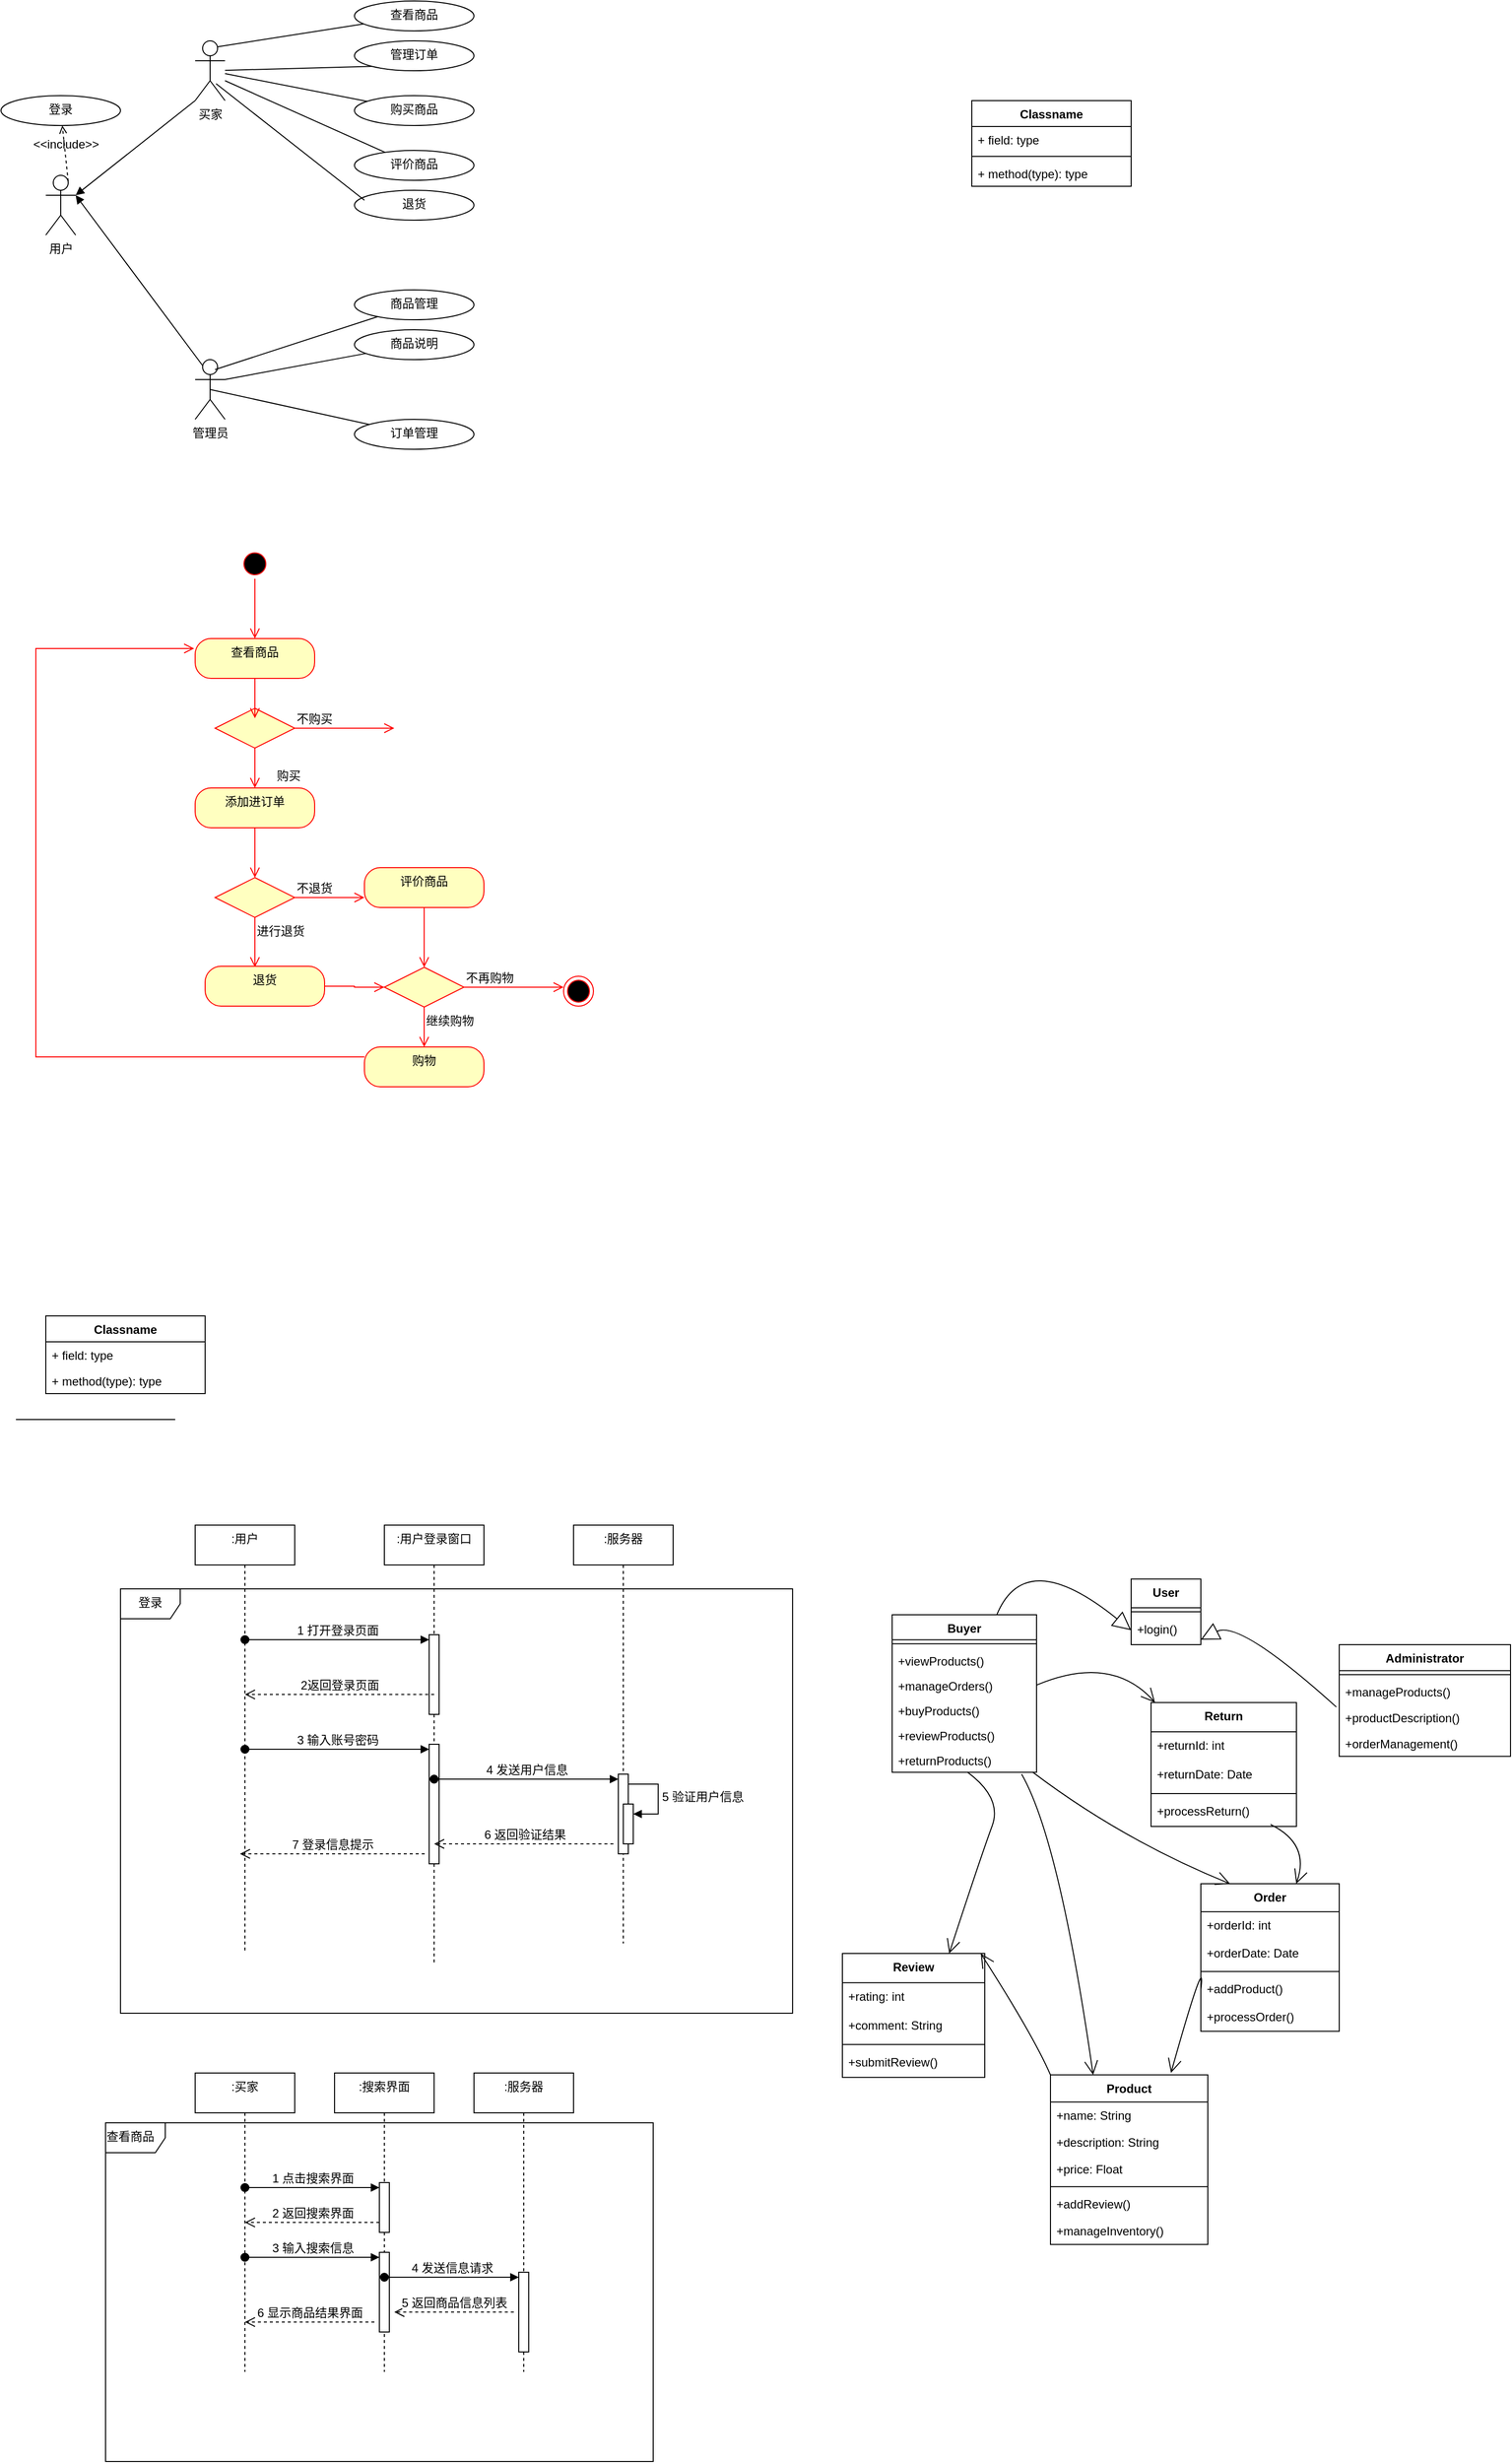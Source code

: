 <mxfile version="24.4.9" type="github">
  <diagram name="第 1 页" id="kKmJuMlr_V5biKtIgKQZ">
    <mxGraphModel dx="1742" dy="767" grid="1" gridSize="10" guides="1" tooltips="1" connect="1" arrows="1" fold="1" page="1" pageScale="1" pageWidth="827" pageHeight="1169" math="0" shadow="0">
      <root>
        <mxCell id="0" />
        <mxCell id="1" parent="0" />
        <mxCell id="mTM0F_0xe7LH2Tl3hvVo-1" value="买家" style="shape=umlActor;verticalLabelPosition=bottom;verticalAlign=top;html=1;outlineConnect=0;" vertex="1" parent="1">
          <mxGeometry x="230" y="200" width="30" height="60" as="geometry" />
        </mxCell>
        <mxCell id="mTM0F_0xe7LH2Tl3hvVo-2" value="管理员" style="shape=umlActor;verticalLabelPosition=bottom;verticalAlign=top;html=1;outlineConnect=0;" vertex="1" parent="1">
          <mxGeometry x="230" y="520" width="30" height="60" as="geometry" />
        </mxCell>
        <mxCell id="mTM0F_0xe7LH2Tl3hvVo-9" value="查看商品" style="ellipse;whiteSpace=wrap;html=1;strokeColor=default;align=center;verticalAlign=top;fontFamily=Helvetica;fontSize=12;fontColor=default;fillColor=default;" vertex="1" parent="1">
          <mxGeometry x="390" y="160" width="120" height="30" as="geometry" />
        </mxCell>
        <mxCell id="mTM0F_0xe7LH2Tl3hvVo-10" style="edgeStyle=orthogonalEdgeStyle;rounded=0;orthogonalLoop=1;jettySize=auto;html=1;exitX=0.5;exitY=1;exitDx=0;exitDy=0;fontFamily=Helvetica;fontSize=12;fontColor=default;" edge="1" parent="1" source="mTM0F_0xe7LH2Tl3hvVo-9" target="mTM0F_0xe7LH2Tl3hvVo-9">
          <mxGeometry relative="1" as="geometry" />
        </mxCell>
        <mxCell id="mTM0F_0xe7LH2Tl3hvVo-11" value="管理订单" style="ellipse;whiteSpace=wrap;html=1;strokeColor=default;align=center;verticalAlign=top;fontFamily=Helvetica;fontSize=12;fontColor=default;fillColor=default;" vertex="1" parent="1">
          <mxGeometry x="390" y="200" width="120" height="30" as="geometry" />
        </mxCell>
        <mxCell id="mTM0F_0xe7LH2Tl3hvVo-12" value="购买商品" style="ellipse;whiteSpace=wrap;html=1;strokeColor=default;align=center;verticalAlign=top;fontFamily=Helvetica;fontSize=12;fontColor=default;fillColor=default;" vertex="1" parent="1">
          <mxGeometry x="390" y="255" width="120" height="30" as="geometry" />
        </mxCell>
        <mxCell id="mTM0F_0xe7LH2Tl3hvVo-13" value="评价商品" style="ellipse;whiteSpace=wrap;html=1;strokeColor=default;align=center;verticalAlign=top;fontFamily=Helvetica;fontSize=12;fontColor=default;fillColor=default;" vertex="1" parent="1">
          <mxGeometry x="390" y="310" width="120" height="30" as="geometry" />
        </mxCell>
        <mxCell id="mTM0F_0xe7LH2Tl3hvVo-14" value="退货" style="ellipse;whiteSpace=wrap;html=1;strokeColor=default;align=center;verticalAlign=top;fontFamily=Helvetica;fontSize=12;fontColor=default;fillColor=default;" vertex="1" parent="1">
          <mxGeometry x="390" y="350" width="120" height="30" as="geometry" />
        </mxCell>
        <mxCell id="mTM0F_0xe7LH2Tl3hvVo-17" value="商品管理" style="ellipse;whiteSpace=wrap;html=1;strokeColor=default;align=center;verticalAlign=top;fontFamily=Helvetica;fontSize=12;fontColor=default;fillColor=default;" vertex="1" parent="1">
          <mxGeometry x="390" y="450" width="120" height="30" as="geometry" />
        </mxCell>
        <mxCell id="mTM0F_0xe7LH2Tl3hvVo-20" value="商品说明" style="ellipse;whiteSpace=wrap;html=1;strokeColor=default;align=center;verticalAlign=top;fontFamily=Helvetica;fontSize=12;fontColor=default;fillColor=default;" vertex="1" parent="1">
          <mxGeometry x="390" y="490" width="120" height="30" as="geometry" />
        </mxCell>
        <mxCell id="mTM0F_0xe7LH2Tl3hvVo-22" value="订单管理" style="ellipse;whiteSpace=wrap;html=1;strokeColor=default;align=center;verticalAlign=top;fontFamily=Helvetica;fontSize=12;fontColor=default;fillColor=default;" vertex="1" parent="1">
          <mxGeometry x="390" y="580" width="120" height="30" as="geometry" />
        </mxCell>
        <mxCell id="mTM0F_0xe7LH2Tl3hvVo-24" value="登录" style="ellipse;whiteSpace=wrap;html=1;strokeColor=default;align=center;verticalAlign=top;fontFamily=Helvetica;fontSize=12;fontColor=default;fillColor=default;" vertex="1" parent="1">
          <mxGeometry x="35" y="255" width="120" height="30" as="geometry" />
        </mxCell>
        <mxCell id="mTM0F_0xe7LH2Tl3hvVo-61" value="Classname" style="swimlane;fontStyle=1;align=center;verticalAlign=top;childLayout=stackLayout;horizontal=1;startSize=26;horizontalStack=0;resizeParent=1;resizeParentMax=0;resizeLast=0;collapsible=1;marginBottom=0;whiteSpace=wrap;html=1;strokeColor=default;fontFamily=Helvetica;fontSize=12;fontColor=default;fillColor=default;" vertex="1" parent="1">
          <mxGeometry x="80" y="1480" width="160" height="78" as="geometry" />
        </mxCell>
        <mxCell id="mTM0F_0xe7LH2Tl3hvVo-62" value="+ field: type" style="text;strokeColor=none;fillColor=none;align=left;verticalAlign=top;spacingLeft=4;spacingRight=4;overflow=hidden;rotatable=0;points=[[0,0.5],[1,0.5]];portConstraint=eastwest;whiteSpace=wrap;html=1;fontFamily=Helvetica;fontSize=12;fontColor=default;" vertex="1" parent="mTM0F_0xe7LH2Tl3hvVo-61">
          <mxGeometry y="26" width="160" height="26" as="geometry" />
        </mxCell>
        <mxCell id="mTM0F_0xe7LH2Tl3hvVo-64" value="+ method(type): type" style="text;strokeColor=none;fillColor=none;align=left;verticalAlign=top;spacingLeft=4;spacingRight=4;overflow=hidden;rotatable=0;points=[[0,0.5],[1,0.5]];portConstraint=eastwest;whiteSpace=wrap;html=1;fontFamily=Helvetica;fontSize=12;fontColor=default;" vertex="1" parent="mTM0F_0xe7LH2Tl3hvVo-61">
          <mxGeometry y="52" width="160" height="26" as="geometry" />
        </mxCell>
        <mxCell id="mTM0F_0xe7LH2Tl3hvVo-65" value="用户" style="shape=umlActor;verticalLabelPosition=bottom;verticalAlign=top;html=1;strokeColor=default;align=center;fontFamily=Helvetica;fontSize=12;fontColor=default;fillColor=default;" vertex="1" parent="1">
          <mxGeometry x="80" y="335" width="30" height="60" as="geometry" />
        </mxCell>
        <mxCell id="mTM0F_0xe7LH2Tl3hvVo-68" value="&amp;lt;&amp;lt;include&amp;gt;&amp;gt;" style="html=1;verticalAlign=bottom;labelBackgroundColor=none;endArrow=open;endFill=0;dashed=1;rounded=0;fontFamily=Helvetica;fontSize=12;fontColor=default;exitX=0.75;exitY=0.1;exitDx=0;exitDy=0;exitPerimeter=0;" edge="1" parent="1" source="mTM0F_0xe7LH2Tl3hvVo-65" target="mTM0F_0xe7LH2Tl3hvVo-24">
          <mxGeometry width="160" relative="1" as="geometry">
            <mxPoint x="160" y="340" as="sourcePoint" />
            <mxPoint x="320" y="340" as="targetPoint" />
          </mxGeometry>
        </mxCell>
        <mxCell id="mTM0F_0xe7LH2Tl3hvVo-69" value="" style="html=1;verticalAlign=bottom;labelBackgroundColor=none;endArrow=block;endFill=1;rounded=0;fontFamily=Helvetica;fontSize=12;fontColor=default;entryX=1;entryY=0.333;entryDx=0;entryDy=0;entryPerimeter=0;exitX=0;exitY=1;exitDx=0;exitDy=0;exitPerimeter=0;" edge="1" parent="1" source="mTM0F_0xe7LH2Tl3hvVo-1" target="mTM0F_0xe7LH2Tl3hvVo-65">
          <mxGeometry width="160" relative="1" as="geometry">
            <mxPoint x="210" y="390" as="sourcePoint" />
            <mxPoint x="370" y="390" as="targetPoint" />
          </mxGeometry>
        </mxCell>
        <mxCell id="mTM0F_0xe7LH2Tl3hvVo-70" value="" style="html=1;verticalAlign=bottom;labelBackgroundColor=none;endArrow=block;endFill=1;rounded=0;fontFamily=Helvetica;fontSize=12;fontColor=default;entryX=1;entryY=0.333;entryDx=0;entryDy=0;entryPerimeter=0;exitX=0.25;exitY=0.1;exitDx=0;exitDy=0;exitPerimeter=0;" edge="1" parent="1" source="mTM0F_0xe7LH2Tl3hvVo-2" target="mTM0F_0xe7LH2Tl3hvVo-65">
          <mxGeometry width="160" relative="1" as="geometry">
            <mxPoint x="230" y="260" as="sourcePoint" />
            <mxPoint x="110" y="355" as="targetPoint" />
            <Array as="points" />
          </mxGeometry>
        </mxCell>
        <mxCell id="mTM0F_0xe7LH2Tl3hvVo-79" value="" style="endArrow=none;html=1;rounded=0;fontFamily=Helvetica;fontSize=12;fontColor=default;exitX=0.75;exitY=0.1;exitDx=0;exitDy=0;exitPerimeter=0;" edge="1" parent="1" source="mTM0F_0xe7LH2Tl3hvVo-1" target="mTM0F_0xe7LH2Tl3hvVo-9">
          <mxGeometry width="50" height="50" relative="1" as="geometry">
            <mxPoint x="270" y="210" as="sourcePoint" />
            <mxPoint x="300" y="190" as="targetPoint" />
          </mxGeometry>
        </mxCell>
        <mxCell id="mTM0F_0xe7LH2Tl3hvVo-80" value="" style="endArrow=none;html=1;rounded=0;fontFamily=Helvetica;fontSize=12;fontColor=default;" edge="1" parent="1" source="mTM0F_0xe7LH2Tl3hvVo-1" target="mTM0F_0xe7LH2Tl3hvVo-12">
          <mxGeometry width="50" height="50" relative="1" as="geometry">
            <mxPoint x="280" y="260" as="sourcePoint" />
            <mxPoint x="410" y="270" as="targetPoint" />
            <Array as="points" />
          </mxGeometry>
        </mxCell>
        <mxCell id="mTM0F_0xe7LH2Tl3hvVo-81" value="" style="endArrow=none;html=1;rounded=0;fontFamily=Helvetica;fontSize=12;fontColor=default;entryX=0;entryY=1;entryDx=0;entryDy=0;" edge="1" parent="1" source="mTM0F_0xe7LH2Tl3hvVo-1" target="mTM0F_0xe7LH2Tl3hvVo-11">
          <mxGeometry width="50" height="50" relative="1" as="geometry">
            <mxPoint x="275" y="230" as="sourcePoint" />
            <mxPoint x="413.477" y="236.304" as="targetPoint" />
            <Array as="points" />
          </mxGeometry>
        </mxCell>
        <mxCell id="mTM0F_0xe7LH2Tl3hvVo-82" value="" style="endArrow=none;html=1;rounded=0;fontFamily=Helvetica;fontSize=12;fontColor=default;" edge="1" parent="1" target="mTM0F_0xe7LH2Tl3hvVo-13">
          <mxGeometry width="50" height="50" relative="1" as="geometry">
            <mxPoint x="260" y="240" as="sourcePoint" />
            <mxPoint x="408.477" y="328.154" as="targetPoint" />
            <Array as="points" />
          </mxGeometry>
        </mxCell>
        <mxCell id="mTM0F_0xe7LH2Tl3hvVo-83" value="" style="endArrow=none;html=1;rounded=0;fontFamily=Helvetica;fontSize=12;fontColor=default;exitX=0.7;exitY=0.717;exitDx=0;exitDy=0;exitPerimeter=0;" edge="1" parent="1" source="mTM0F_0xe7LH2Tl3hvVo-1">
          <mxGeometry width="50" height="50" relative="1" as="geometry">
            <mxPoint x="260" y="240" as="sourcePoint" />
            <mxPoint x="400" y="360" as="targetPoint" />
            <Array as="points" />
          </mxGeometry>
        </mxCell>
        <mxCell id="mTM0F_0xe7LH2Tl3hvVo-87" value="" style="endArrow=none;html=1;rounded=0;fontFamily=Helvetica;fontSize=12;fontColor=default;exitX=0.5;exitY=0.5;exitDx=0;exitDy=0;exitPerimeter=0;" edge="1" parent="1" source="mTM0F_0xe7LH2Tl3hvVo-2" target="mTM0F_0xe7LH2Tl3hvVo-22">
          <mxGeometry width="50" height="50" relative="1" as="geometry">
            <mxPoint x="340" y="640" as="sourcePoint" />
            <mxPoint x="390" y="590" as="targetPoint" />
          </mxGeometry>
        </mxCell>
        <mxCell id="mTM0F_0xe7LH2Tl3hvVo-89" value="" style="endArrow=none;html=1;rounded=0;fontFamily=Helvetica;fontSize=12;fontColor=default;exitX=1;exitY=0.333;exitDx=0;exitDy=0;exitPerimeter=0;" edge="1" parent="1" source="mTM0F_0xe7LH2Tl3hvVo-2" target="mTM0F_0xe7LH2Tl3hvVo-20">
          <mxGeometry width="50" height="50" relative="1" as="geometry">
            <mxPoint x="270" y="575" as="sourcePoint" />
            <mxPoint x="320" y="525" as="targetPoint" />
          </mxGeometry>
        </mxCell>
        <mxCell id="mTM0F_0xe7LH2Tl3hvVo-90" value="" style="endArrow=none;html=1;rounded=0;fontFamily=Helvetica;fontSize=12;fontColor=default;" edge="1" parent="1" target="mTM0F_0xe7LH2Tl3hvVo-17">
          <mxGeometry width="50" height="50" relative="1" as="geometry">
            <mxPoint x="250" y="530" as="sourcePoint" />
            <mxPoint x="300" y="480" as="targetPoint" />
          </mxGeometry>
        </mxCell>
        <mxCell id="mTM0F_0xe7LH2Tl3hvVo-95" value="" style="ellipse;html=1;shape=endState;fillColor=#000000;strokeColor=#ff0000;align=center;verticalAlign=top;fontFamily=Helvetica;fontSize=12;fontColor=default;" vertex="1" parent="1">
          <mxGeometry x="600" y="1139" width="30" height="30" as="geometry" />
        </mxCell>
        <mxCell id="mTM0F_0xe7LH2Tl3hvVo-96" value="" style="ellipse;html=1;shape=startState;fillColor=#000000;strokeColor=#ff0000;align=center;verticalAlign=top;fontFamily=Helvetica;fontSize=12;fontColor=default;" vertex="1" parent="1">
          <mxGeometry x="275" y="710" width="30" height="30" as="geometry" />
        </mxCell>
        <mxCell id="mTM0F_0xe7LH2Tl3hvVo-97" value="" style="edgeStyle=orthogonalEdgeStyle;html=1;verticalAlign=bottom;endArrow=open;endSize=8;strokeColor=#ff0000;rounded=0;fontFamily=Helvetica;fontSize=12;fontColor=default;" edge="1" source="mTM0F_0xe7LH2Tl3hvVo-96" parent="1">
          <mxGeometry relative="1" as="geometry">
            <mxPoint x="290" y="800" as="targetPoint" />
          </mxGeometry>
        </mxCell>
        <mxCell id="mTM0F_0xe7LH2Tl3hvVo-63" value="" style="line;strokeWidth=1;fillColor=none;align=left;verticalAlign=middle;spacingTop=-1;spacingLeft=3;spacingRight=3;rotatable=0;labelPosition=right;points=[];portConstraint=eastwest;strokeColor=inherit;fontFamily=Helvetica;fontSize=12;fontColor=default;" vertex="1" parent="1">
          <mxGeometry x="50" y="1580" width="160" height="8" as="geometry" />
        </mxCell>
        <mxCell id="mTM0F_0xe7LH2Tl3hvVo-98" value="" style="rhombus;whiteSpace=wrap;html=1;fontColor=#000000;fillColor=#ffffc0;strokeColor=#ff0000;align=center;verticalAlign=top;fontFamily=Helvetica;fontSize=12;" vertex="1" parent="1">
          <mxGeometry x="250" y="870" width="80" height="40" as="geometry" />
        </mxCell>
        <mxCell id="mTM0F_0xe7LH2Tl3hvVo-99" value="不购买" style="edgeStyle=orthogonalEdgeStyle;html=1;align=left;verticalAlign=bottom;endArrow=open;endSize=8;strokeColor=#ff0000;rounded=0;fontFamily=Helvetica;fontSize=12;fontColor=default;" edge="1" source="mTM0F_0xe7LH2Tl3hvVo-98" parent="1">
          <mxGeometry x="-1" relative="1" as="geometry">
            <mxPoint x="430" y="890" as="targetPoint" />
          </mxGeometry>
        </mxCell>
        <mxCell id="mTM0F_0xe7LH2Tl3hvVo-100" value="购买" style="edgeStyle=orthogonalEdgeStyle;html=1;align=left;verticalAlign=top;endArrow=open;endSize=8;strokeColor=#ff0000;rounded=0;fontFamily=Helvetica;fontSize=12;fontColor=default;" edge="1" source="mTM0F_0xe7LH2Tl3hvVo-98" parent="1">
          <mxGeometry x="-0.339" y="20" relative="1" as="geometry">
            <mxPoint x="290" y="950" as="targetPoint" />
            <mxPoint as="offset" />
          </mxGeometry>
        </mxCell>
        <mxCell id="mTM0F_0xe7LH2Tl3hvVo-102" value="" style="rhombus;whiteSpace=wrap;html=1;fontColor=#000000;fillColor=#ffffc0;strokeColor=#ff0000;align=center;verticalAlign=top;fontFamily=Helvetica;fontSize=12;" vertex="1" parent="1">
          <mxGeometry x="250" y="1040" width="80" height="40" as="geometry" />
        </mxCell>
        <mxCell id="mTM0F_0xe7LH2Tl3hvVo-103" value="不退货" style="edgeStyle=orthogonalEdgeStyle;html=1;align=left;verticalAlign=bottom;endArrow=open;endSize=8;strokeColor=#ff0000;rounded=0;fontFamily=Helvetica;fontSize=12;fontColor=default;entryX=0;entryY=0.75;entryDx=0;entryDy=0;" edge="1" source="mTM0F_0xe7LH2Tl3hvVo-102" parent="1" target="mTM0F_0xe7LH2Tl3hvVo-118">
          <mxGeometry x="-1" relative="1" as="geometry">
            <mxPoint x="390" y="1060" as="targetPoint" />
          </mxGeometry>
        </mxCell>
        <mxCell id="mTM0F_0xe7LH2Tl3hvVo-104" value="进行退货" style="edgeStyle=orthogonalEdgeStyle;html=1;align=left;verticalAlign=top;endArrow=open;endSize=8;strokeColor=#ff0000;rounded=0;fontFamily=Helvetica;fontSize=12;fontColor=default;" edge="1" source="mTM0F_0xe7LH2Tl3hvVo-102" parent="1">
          <mxGeometry x="-1" relative="1" as="geometry">
            <mxPoint x="290" y="1130" as="targetPoint" />
          </mxGeometry>
        </mxCell>
        <mxCell id="mTM0F_0xe7LH2Tl3hvVo-107" value="" style="rhombus;whiteSpace=wrap;html=1;fontColor=#000000;fillColor=#ffffc0;strokeColor=#ff0000;align=center;verticalAlign=top;fontFamily=Helvetica;fontSize=12;" vertex="1" parent="1">
          <mxGeometry x="420" y="1130" width="80" height="40" as="geometry" />
        </mxCell>
        <mxCell id="mTM0F_0xe7LH2Tl3hvVo-108" value="不再购物" style="edgeStyle=orthogonalEdgeStyle;html=1;align=left;verticalAlign=bottom;endArrow=open;endSize=8;strokeColor=#ff0000;rounded=0;fontFamily=Helvetica;fontSize=12;fontColor=default;" edge="1" source="mTM0F_0xe7LH2Tl3hvVo-107" parent="1">
          <mxGeometry x="-1" relative="1" as="geometry">
            <mxPoint x="600" y="1150" as="targetPoint" />
          </mxGeometry>
        </mxCell>
        <mxCell id="mTM0F_0xe7LH2Tl3hvVo-109" value="继续购物" style="edgeStyle=orthogonalEdgeStyle;html=1;align=left;verticalAlign=top;endArrow=open;endSize=8;strokeColor=#ff0000;rounded=0;fontFamily=Helvetica;fontSize=12;fontColor=default;" edge="1" source="mTM0F_0xe7LH2Tl3hvVo-107" parent="1">
          <mxGeometry x="-1" relative="1" as="geometry">
            <mxPoint x="460" y="1210" as="targetPoint" />
          </mxGeometry>
        </mxCell>
        <mxCell id="mTM0F_0xe7LH2Tl3hvVo-110" value="购物" style="rounded=1;whiteSpace=wrap;html=1;arcSize=40;fontColor=#000000;fillColor=#ffffc0;strokeColor=#ff0000;align=center;verticalAlign=top;fontFamily=Helvetica;fontSize=12;" vertex="1" parent="1">
          <mxGeometry x="400" y="1210" width="120" height="40" as="geometry" />
        </mxCell>
        <mxCell id="mTM0F_0xe7LH2Tl3hvVo-111" value="" style="edgeStyle=orthogonalEdgeStyle;html=1;verticalAlign=bottom;endArrow=open;endSize=8;strokeColor=#ff0000;rounded=0;fontFamily=Helvetica;fontSize=12;fontColor=default;" edge="1" source="mTM0F_0xe7LH2Tl3hvVo-110" parent="1">
          <mxGeometry relative="1" as="geometry">
            <mxPoint x="229" y="810" as="targetPoint" />
            <mxPoint x="319" y="1070" as="sourcePoint" />
            <Array as="points">
              <mxPoint x="70" y="1220" />
              <mxPoint x="70" y="810" />
            </Array>
          </mxGeometry>
        </mxCell>
        <mxCell id="mTM0F_0xe7LH2Tl3hvVo-112" value="查看商品" style="rounded=1;whiteSpace=wrap;html=1;arcSize=40;fontColor=#000000;fillColor=#ffffc0;strokeColor=#ff0000;align=center;verticalAlign=top;fontFamily=Helvetica;fontSize=12;" vertex="1" parent="1">
          <mxGeometry x="230" y="800" width="120" height="40" as="geometry" />
        </mxCell>
        <mxCell id="mTM0F_0xe7LH2Tl3hvVo-113" value="" style="edgeStyle=orthogonalEdgeStyle;html=1;verticalAlign=bottom;endArrow=open;endSize=8;strokeColor=#ff0000;rounded=0;fontFamily=Helvetica;fontSize=12;fontColor=default;" edge="1" source="mTM0F_0xe7LH2Tl3hvVo-112" parent="1">
          <mxGeometry relative="1" as="geometry">
            <mxPoint x="290" y="880" as="targetPoint" />
          </mxGeometry>
        </mxCell>
        <mxCell id="mTM0F_0xe7LH2Tl3hvVo-114" value="添加进订单" style="rounded=1;whiteSpace=wrap;html=1;arcSize=40;fontColor=#000000;fillColor=#ffffc0;strokeColor=#ff0000;align=center;verticalAlign=top;fontFamily=Helvetica;fontSize=12;" vertex="1" parent="1">
          <mxGeometry x="230" y="950" width="120" height="40" as="geometry" />
        </mxCell>
        <mxCell id="mTM0F_0xe7LH2Tl3hvVo-115" value="" style="edgeStyle=orthogonalEdgeStyle;html=1;verticalAlign=bottom;endArrow=open;endSize=8;strokeColor=#ff0000;rounded=0;fontFamily=Helvetica;fontSize=12;fontColor=default;" edge="1" source="mTM0F_0xe7LH2Tl3hvVo-114" parent="1">
          <mxGeometry relative="1" as="geometry">
            <mxPoint x="290" y="1040" as="targetPoint" />
          </mxGeometry>
        </mxCell>
        <mxCell id="mTM0F_0xe7LH2Tl3hvVo-116" value="退货" style="rounded=1;whiteSpace=wrap;html=1;arcSize=40;fontColor=#000000;fillColor=#ffffc0;strokeColor=#ff0000;align=center;verticalAlign=top;fontFamily=Helvetica;fontSize=12;" vertex="1" parent="1">
          <mxGeometry x="240" y="1129" width="120" height="40" as="geometry" />
        </mxCell>
        <mxCell id="mTM0F_0xe7LH2Tl3hvVo-117" value="" style="edgeStyle=orthogonalEdgeStyle;html=1;verticalAlign=bottom;endArrow=open;endSize=8;strokeColor=#ff0000;rounded=0;fontFamily=Helvetica;fontSize=12;fontColor=default;entryX=0;entryY=0.5;entryDx=0;entryDy=0;" edge="1" source="mTM0F_0xe7LH2Tl3hvVo-116" parent="1" target="mTM0F_0xe7LH2Tl3hvVo-107">
          <mxGeometry relative="1" as="geometry">
            <mxPoint x="410" y="1149" as="targetPoint" />
          </mxGeometry>
        </mxCell>
        <mxCell id="mTM0F_0xe7LH2Tl3hvVo-118" value="评价商品" style="rounded=1;whiteSpace=wrap;html=1;arcSize=40;fontColor=#000000;fillColor=#ffffc0;strokeColor=#ff0000;align=center;verticalAlign=top;fontFamily=Helvetica;fontSize=12;" vertex="1" parent="1">
          <mxGeometry x="400" y="1030" width="120" height="40" as="geometry" />
        </mxCell>
        <mxCell id="mTM0F_0xe7LH2Tl3hvVo-119" value="" style="edgeStyle=orthogonalEdgeStyle;html=1;verticalAlign=bottom;endArrow=open;endSize=8;strokeColor=#ff0000;rounded=0;fontFamily=Helvetica;fontSize=12;fontColor=default;" edge="1" source="mTM0F_0xe7LH2Tl3hvVo-118" parent="1">
          <mxGeometry relative="1" as="geometry">
            <mxPoint x="460" y="1130" as="targetPoint" />
          </mxGeometry>
        </mxCell>
        <mxCell id="mTM0F_0xe7LH2Tl3hvVo-120" value="登录" style="shape=umlFrame;whiteSpace=wrap;html=1;pointerEvents=0;strokeColor=default;align=center;verticalAlign=top;fontFamily=Helvetica;fontSize=12;fontColor=default;fillColor=default;" vertex="1" parent="1">
          <mxGeometry x="155" y="1754" width="675" height="426" as="geometry" />
        </mxCell>
        <mxCell id="mTM0F_0xe7LH2Tl3hvVo-121" value=":用户" style="shape=umlLifeline;perimeter=lifelinePerimeter;whiteSpace=wrap;html=1;container=1;dropTarget=0;collapsible=0;recursiveResize=0;outlineConnect=0;portConstraint=eastwest;newEdgeStyle={&quot;curved&quot;:0,&quot;rounded&quot;:0};strokeColor=default;align=center;verticalAlign=top;fontFamily=Helvetica;fontSize=12;fontColor=default;fillColor=default;" vertex="1" parent="1">
          <mxGeometry x="230" y="1690" width="100" height="430" as="geometry" />
        </mxCell>
        <mxCell id="mTM0F_0xe7LH2Tl3hvVo-122" value=":用户登录窗口" style="shape=umlLifeline;perimeter=lifelinePerimeter;whiteSpace=wrap;html=1;container=1;dropTarget=0;collapsible=0;recursiveResize=0;outlineConnect=0;portConstraint=eastwest;newEdgeStyle={&quot;curved&quot;:0,&quot;rounded&quot;:0};strokeColor=default;align=center;verticalAlign=top;fontFamily=Helvetica;fontSize=12;fontColor=default;fillColor=default;" vertex="1" parent="1">
          <mxGeometry x="420" y="1690" width="100" height="440" as="geometry" />
        </mxCell>
        <mxCell id="mTM0F_0xe7LH2Tl3hvVo-124" value="" style="html=1;points=[[0,0,0,0,5],[0,1,0,0,-5],[1,0,0,0,5],[1,1,0,0,-5]];perimeter=orthogonalPerimeter;outlineConnect=0;targetShapes=umlLifeline;portConstraint=eastwest;newEdgeStyle={&quot;curved&quot;:0,&quot;rounded&quot;:0};strokeColor=default;align=center;verticalAlign=top;fontFamily=Helvetica;fontSize=12;fontColor=default;fillColor=default;" vertex="1" parent="mTM0F_0xe7LH2Tl3hvVo-122">
          <mxGeometry x="45" y="110" width="10" height="80" as="geometry" />
        </mxCell>
        <mxCell id="mTM0F_0xe7LH2Tl3hvVo-128" value="" style="html=1;points=[[0,0,0,0,5],[0,1,0,0,-5],[1,0,0,0,5],[1,1,0,0,-5]];perimeter=orthogonalPerimeter;outlineConnect=0;targetShapes=umlLifeline;portConstraint=eastwest;newEdgeStyle={&quot;curved&quot;:0,&quot;rounded&quot;:0};strokeColor=default;align=center;verticalAlign=top;fontFamily=Helvetica;fontSize=12;fontColor=default;fillColor=default;" vertex="1" parent="mTM0F_0xe7LH2Tl3hvVo-122">
          <mxGeometry x="45" y="220" width="10" height="120" as="geometry" />
        </mxCell>
        <mxCell id="mTM0F_0xe7LH2Tl3hvVo-123" value=":服务器" style="shape=umlLifeline;perimeter=lifelinePerimeter;whiteSpace=wrap;html=1;container=1;dropTarget=0;collapsible=0;recursiveResize=0;outlineConnect=0;portConstraint=eastwest;newEdgeStyle={&quot;curved&quot;:0,&quot;rounded&quot;:0};strokeColor=default;align=center;verticalAlign=top;fontFamily=Helvetica;fontSize=12;fontColor=default;fillColor=default;" vertex="1" parent="1">
          <mxGeometry x="610" y="1690" width="100" height="420" as="geometry" />
        </mxCell>
        <mxCell id="mTM0F_0xe7LH2Tl3hvVo-130" value="" style="html=1;points=[[0,0,0,0,5],[0,1,0,0,-5],[1,0,0,0,5],[1,1,0,0,-5]];perimeter=orthogonalPerimeter;outlineConnect=0;targetShapes=umlLifeline;portConstraint=eastwest;newEdgeStyle={&quot;curved&quot;:0,&quot;rounded&quot;:0};strokeColor=default;align=center;verticalAlign=top;fontFamily=Helvetica;fontSize=12;fontColor=default;fillColor=default;" vertex="1" parent="mTM0F_0xe7LH2Tl3hvVo-123">
          <mxGeometry x="45" y="250" width="10" height="80" as="geometry" />
        </mxCell>
        <mxCell id="mTM0F_0xe7LH2Tl3hvVo-132" value="" style="html=1;points=[[0,0,0,0,5],[0,1,0,0,-5],[1,0,0,0,5],[1,1,0,0,-5]];perimeter=orthogonalPerimeter;outlineConnect=0;targetShapes=umlLifeline;portConstraint=eastwest;newEdgeStyle={&quot;curved&quot;:0,&quot;rounded&quot;:0};strokeColor=default;align=center;verticalAlign=top;fontFamily=Helvetica;fontSize=12;fontColor=default;fillColor=default;" vertex="1" parent="mTM0F_0xe7LH2Tl3hvVo-123">
          <mxGeometry x="50" y="280" width="10" height="40" as="geometry" />
        </mxCell>
        <mxCell id="mTM0F_0xe7LH2Tl3hvVo-133" value="5 验证用户信息" style="html=1;align=left;spacingLeft=2;endArrow=block;rounded=0;edgeStyle=orthogonalEdgeStyle;curved=0;rounded=0;fontFamily=Helvetica;fontSize=12;fontColor=default;" edge="1" target="mTM0F_0xe7LH2Tl3hvVo-132" parent="mTM0F_0xe7LH2Tl3hvVo-123">
          <mxGeometry relative="1" as="geometry">
            <mxPoint x="55" y="260" as="sourcePoint" />
            <Array as="points">
              <mxPoint x="85" y="290" />
            </Array>
          </mxGeometry>
        </mxCell>
        <mxCell id="mTM0F_0xe7LH2Tl3hvVo-125" value="1 打开登录页面" style="html=1;verticalAlign=bottom;startArrow=oval;endArrow=block;startSize=8;curved=0;rounded=0;entryX=0;entryY=0;entryDx=0;entryDy=5;fontFamily=Helvetica;fontSize=12;fontColor=default;" edge="1" target="mTM0F_0xe7LH2Tl3hvVo-124" parent="1" source="mTM0F_0xe7LH2Tl3hvVo-121">
          <mxGeometry relative="1" as="geometry">
            <mxPoint x="400" y="1805" as="sourcePoint" />
          </mxGeometry>
        </mxCell>
        <mxCell id="mTM0F_0xe7LH2Tl3hvVo-127" value="2返回登录页面" style="html=1;verticalAlign=bottom;endArrow=open;dashed=1;endSize=8;curved=0;rounded=0;fontFamily=Helvetica;fontSize=12;fontColor=default;" edge="1" parent="1" target="mTM0F_0xe7LH2Tl3hvVo-121">
          <mxGeometry relative="1" as="geometry">
            <mxPoint x="470" y="1860" as="sourcePoint" />
            <mxPoint x="390" y="1860" as="targetPoint" />
          </mxGeometry>
        </mxCell>
        <mxCell id="mTM0F_0xe7LH2Tl3hvVo-129" value="3 输入账号密码" style="html=1;verticalAlign=bottom;startArrow=oval;endArrow=block;startSize=8;curved=0;rounded=0;entryX=0;entryY=0;entryDx=0;entryDy=5;fontFamily=Helvetica;fontSize=12;fontColor=default;" edge="1" target="mTM0F_0xe7LH2Tl3hvVo-128" parent="1" source="mTM0F_0xe7LH2Tl3hvVo-121">
          <mxGeometry relative="1" as="geometry">
            <mxPoint x="400" y="1915" as="sourcePoint" />
          </mxGeometry>
        </mxCell>
        <mxCell id="mTM0F_0xe7LH2Tl3hvVo-131" value="4 发送用户信息" style="html=1;verticalAlign=bottom;startArrow=oval;endArrow=block;startSize=8;curved=0;rounded=0;entryX=0;entryY=0;entryDx=0;entryDy=5;fontFamily=Helvetica;fontSize=12;fontColor=default;" edge="1" target="mTM0F_0xe7LH2Tl3hvVo-130" parent="1" source="mTM0F_0xe7LH2Tl3hvVo-122">
          <mxGeometry x="0.003" relative="1" as="geometry">
            <mxPoint x="585" y="1945" as="sourcePoint" />
            <mxPoint as="offset" />
          </mxGeometry>
        </mxCell>
        <mxCell id="mTM0F_0xe7LH2Tl3hvVo-134" value="6 返回验证结果" style="html=1;verticalAlign=bottom;endArrow=open;dashed=1;endSize=8;curved=0;rounded=0;fontFamily=Helvetica;fontSize=12;fontColor=default;" edge="1" parent="1" target="mTM0F_0xe7LH2Tl3hvVo-122">
          <mxGeometry x="-0.003" relative="1" as="geometry">
            <mxPoint x="650" y="2010" as="sourcePoint" />
            <mxPoint x="570" y="2010" as="targetPoint" />
            <mxPoint as="offset" />
          </mxGeometry>
        </mxCell>
        <mxCell id="mTM0F_0xe7LH2Tl3hvVo-136" value="7 登录信息提示" style="html=1;verticalAlign=bottom;endArrow=open;dashed=1;endSize=8;curved=0;rounded=0;fontFamily=Helvetica;fontSize=12;fontColor=default;" edge="1" parent="1">
          <mxGeometry relative="1" as="geometry">
            <mxPoint x="460.5" y="2020" as="sourcePoint" />
            <mxPoint x="275" y="2020" as="targetPoint" />
          </mxGeometry>
        </mxCell>
        <mxCell id="mTM0F_0xe7LH2Tl3hvVo-137" value="查看商品&amp;nbsp; &amp;nbsp; &amp;nbsp; &amp;nbsp; &amp;nbsp;" style="shape=umlFrame;whiteSpace=wrap;html=1;pointerEvents=0;strokeColor=default;align=center;verticalAlign=top;fontFamily=Helvetica;fontSize=12;fontColor=default;fillColor=default;" vertex="1" parent="1">
          <mxGeometry x="140" y="2290" width="550" height="340" as="geometry" />
        </mxCell>
        <mxCell id="mTM0F_0xe7LH2Tl3hvVo-138" value=":买家" style="shape=umlLifeline;perimeter=lifelinePerimeter;whiteSpace=wrap;html=1;container=1;dropTarget=0;collapsible=0;recursiveResize=0;outlineConnect=0;portConstraint=eastwest;newEdgeStyle={&quot;curved&quot;:0,&quot;rounded&quot;:0};strokeColor=default;align=center;verticalAlign=top;fontFamily=Helvetica;fontSize=12;fontColor=default;fillColor=default;" vertex="1" parent="1">
          <mxGeometry x="230" y="2240" width="100" height="300" as="geometry" />
        </mxCell>
        <mxCell id="mTM0F_0xe7LH2Tl3hvVo-139" value=":搜索界面" style="shape=umlLifeline;perimeter=lifelinePerimeter;whiteSpace=wrap;html=1;container=1;dropTarget=0;collapsible=0;recursiveResize=0;outlineConnect=0;portConstraint=eastwest;newEdgeStyle={&quot;curved&quot;:0,&quot;rounded&quot;:0};strokeColor=default;align=center;verticalAlign=top;fontFamily=Helvetica;fontSize=12;fontColor=default;fillColor=default;" vertex="1" parent="1">
          <mxGeometry x="370" y="2240" width="100" height="300" as="geometry" />
        </mxCell>
        <mxCell id="mTM0F_0xe7LH2Tl3hvVo-142" value="" style="html=1;points=[[0,0,0,0,5],[0,1,0,0,-5],[1,0,0,0,5],[1,1,0,0,-5]];perimeter=orthogonalPerimeter;outlineConnect=0;targetShapes=umlLifeline;portConstraint=eastwest;newEdgeStyle={&quot;curved&quot;:0,&quot;rounded&quot;:0};strokeColor=default;align=center;verticalAlign=top;fontFamily=Helvetica;fontSize=12;fontColor=default;fillColor=default;" vertex="1" parent="mTM0F_0xe7LH2Tl3hvVo-139">
          <mxGeometry x="45" y="110" width="10" height="50" as="geometry" />
        </mxCell>
        <mxCell id="mTM0F_0xe7LH2Tl3hvVo-145" value="" style="html=1;points=[[0,0,0,0,5],[0,1,0,0,-5],[1,0,0,0,5],[1,1,0,0,-5]];perimeter=orthogonalPerimeter;outlineConnect=0;targetShapes=umlLifeline;portConstraint=eastwest;newEdgeStyle={&quot;curved&quot;:0,&quot;rounded&quot;:0};strokeColor=default;align=center;verticalAlign=top;fontFamily=Helvetica;fontSize=12;fontColor=default;fillColor=default;" vertex="1" parent="mTM0F_0xe7LH2Tl3hvVo-139">
          <mxGeometry x="45" y="180" width="10" height="80" as="geometry" />
        </mxCell>
        <mxCell id="mTM0F_0xe7LH2Tl3hvVo-140" value=":服务器" style="shape=umlLifeline;perimeter=lifelinePerimeter;whiteSpace=wrap;html=1;container=1;dropTarget=0;collapsible=0;recursiveResize=0;outlineConnect=0;portConstraint=eastwest;newEdgeStyle={&quot;curved&quot;:0,&quot;rounded&quot;:0};strokeColor=default;align=center;verticalAlign=top;fontFamily=Helvetica;fontSize=12;fontColor=default;fillColor=default;" vertex="1" parent="1">
          <mxGeometry x="510" y="2240" width="100" height="300" as="geometry" />
        </mxCell>
        <mxCell id="mTM0F_0xe7LH2Tl3hvVo-147" value="" style="html=1;points=[[0,0,0,0,5],[0,1,0,0,-5],[1,0,0,0,5],[1,1,0,0,-5]];perimeter=orthogonalPerimeter;outlineConnect=0;targetShapes=umlLifeline;portConstraint=eastwest;newEdgeStyle={&quot;curved&quot;:0,&quot;rounded&quot;:0};strokeColor=default;align=center;verticalAlign=top;fontFamily=Helvetica;fontSize=12;fontColor=default;fillColor=default;" vertex="1" parent="mTM0F_0xe7LH2Tl3hvVo-140">
          <mxGeometry x="45" y="200" width="10" height="80" as="geometry" />
        </mxCell>
        <mxCell id="mTM0F_0xe7LH2Tl3hvVo-143" value="1 点击搜索界面" style="html=1;verticalAlign=bottom;startArrow=oval;endArrow=block;startSize=8;curved=0;rounded=0;entryX=0;entryY=0;entryDx=0;entryDy=5;fontFamily=Helvetica;fontSize=12;fontColor=default;" edge="1" target="mTM0F_0xe7LH2Tl3hvVo-142" parent="1" source="mTM0F_0xe7LH2Tl3hvVo-138">
          <mxGeometry relative="1" as="geometry">
            <mxPoint x="345" y="2355" as="sourcePoint" />
          </mxGeometry>
        </mxCell>
        <mxCell id="mTM0F_0xe7LH2Tl3hvVo-144" value="2 返回搜索界面" style="html=1;verticalAlign=bottom;endArrow=open;dashed=1;endSize=8;curved=0;rounded=0;fontFamily=Helvetica;fontSize=12;fontColor=default;" edge="1" parent="1" source="mTM0F_0xe7LH2Tl3hvVo-142" target="mTM0F_0xe7LH2Tl3hvVo-138">
          <mxGeometry relative="1" as="geometry">
            <mxPoint x="360" y="2400" as="sourcePoint" />
            <mxPoint x="280" y="2400" as="targetPoint" />
            <Array as="points">
              <mxPoint x="350" y="2390" />
            </Array>
          </mxGeometry>
        </mxCell>
        <mxCell id="mTM0F_0xe7LH2Tl3hvVo-146" value="3 输入搜索信息" style="html=1;verticalAlign=bottom;startArrow=oval;endArrow=block;startSize=8;curved=0;rounded=0;entryX=0;entryY=0;entryDx=0;entryDy=5;fontFamily=Helvetica;fontSize=12;fontColor=default;" edge="1" target="mTM0F_0xe7LH2Tl3hvVo-145" parent="1" source="mTM0F_0xe7LH2Tl3hvVo-138">
          <mxGeometry relative="1" as="geometry">
            <mxPoint x="345" y="2425" as="sourcePoint" />
          </mxGeometry>
        </mxCell>
        <mxCell id="mTM0F_0xe7LH2Tl3hvVo-148" value="4 发送信息请求" style="html=1;verticalAlign=bottom;startArrow=oval;endArrow=block;startSize=8;curved=0;rounded=0;entryX=0;entryY=0;entryDx=0;entryDy=5;fontFamily=Helvetica;fontSize=12;fontColor=default;" edge="1" target="mTM0F_0xe7LH2Tl3hvVo-147" parent="1" source="mTM0F_0xe7LH2Tl3hvVo-139">
          <mxGeometry relative="1" as="geometry">
            <mxPoint x="485" y="2445" as="sourcePoint" />
          </mxGeometry>
        </mxCell>
        <mxCell id="mTM0F_0xe7LH2Tl3hvVo-149" value="5 返回商品信息列表" style="html=1;verticalAlign=bottom;endArrow=open;dashed=1;endSize=8;curved=0;rounded=0;fontFamily=Helvetica;fontSize=12;fontColor=default;" edge="1" parent="1">
          <mxGeometry x="-0.004" relative="1" as="geometry">
            <mxPoint x="550" y="2480" as="sourcePoint" />
            <mxPoint x="430" y="2480" as="targetPoint" />
            <mxPoint as="offset" />
          </mxGeometry>
        </mxCell>
        <mxCell id="mTM0F_0xe7LH2Tl3hvVo-150" value="6 显示商品结果界面" style="html=1;verticalAlign=bottom;endArrow=open;dashed=1;endSize=8;curved=0;rounded=0;fontFamily=Helvetica;fontSize=12;fontColor=default;" edge="1" parent="1" target="mTM0F_0xe7LH2Tl3hvVo-138">
          <mxGeometry relative="1" as="geometry">
            <mxPoint x="410" y="2490" as="sourcePoint" />
            <mxPoint x="330" y="2490" as="targetPoint" />
          </mxGeometry>
        </mxCell>
        <mxCell id="mTM0F_0xe7LH2Tl3hvVo-151" value="Classname" style="swimlane;fontStyle=1;align=center;verticalAlign=top;childLayout=stackLayout;horizontal=1;startSize=26;horizontalStack=0;resizeParent=1;resizeParentMax=0;resizeLast=0;collapsible=1;marginBottom=0;whiteSpace=wrap;html=1;strokeColor=default;fontFamily=Helvetica;fontSize=12;fontColor=default;fillColor=default;" vertex="1" parent="1">
          <mxGeometry x="1010" y="260" width="160" height="86" as="geometry" />
        </mxCell>
        <mxCell id="mTM0F_0xe7LH2Tl3hvVo-152" value="+ field: type" style="text;strokeColor=none;fillColor=none;align=left;verticalAlign=top;spacingLeft=4;spacingRight=4;overflow=hidden;rotatable=0;points=[[0,0.5],[1,0.5]];portConstraint=eastwest;whiteSpace=wrap;html=1;fontFamily=Helvetica;fontSize=12;fontColor=default;" vertex="1" parent="mTM0F_0xe7LH2Tl3hvVo-151">
          <mxGeometry y="26" width="160" height="26" as="geometry" />
        </mxCell>
        <mxCell id="mTM0F_0xe7LH2Tl3hvVo-153" value="" style="line;strokeWidth=1;fillColor=none;align=left;verticalAlign=middle;spacingTop=-1;spacingLeft=3;spacingRight=3;rotatable=0;labelPosition=right;points=[];portConstraint=eastwest;strokeColor=inherit;fontFamily=Helvetica;fontSize=12;fontColor=default;" vertex="1" parent="mTM0F_0xe7LH2Tl3hvVo-151">
          <mxGeometry y="52" width="160" height="8" as="geometry" />
        </mxCell>
        <mxCell id="mTM0F_0xe7LH2Tl3hvVo-154" value="+ method(type): type" style="text;strokeColor=none;fillColor=none;align=left;verticalAlign=top;spacingLeft=4;spacingRight=4;overflow=hidden;rotatable=0;points=[[0,0.5],[1,0.5]];portConstraint=eastwest;whiteSpace=wrap;html=1;fontFamily=Helvetica;fontSize=12;fontColor=default;" vertex="1" parent="mTM0F_0xe7LH2Tl3hvVo-151">
          <mxGeometry y="60" width="160" height="26" as="geometry" />
        </mxCell>
        <mxCell id="mTM0F_0xe7LH2Tl3hvVo-155" value="User" style="swimlane;fontStyle=1;align=center;verticalAlign=top;childLayout=stackLayout;horizontal=1;startSize=28.933;horizontalStack=0;resizeParent=1;resizeParentMax=0;resizeLast=0;collapsible=0;marginBottom=0;" vertex="1" parent="1">
          <mxGeometry x="1170" y="1744.07" width="70" height="65.933" as="geometry" />
        </mxCell>
        <mxCell id="mTM0F_0xe7LH2Tl3hvVo-156" style="line;strokeWidth=1;fillColor=none;align=left;verticalAlign=middle;spacingTop=-1;spacingLeft=3;spacingRight=3;rotatable=0;labelPosition=right;points=[];portConstraint=eastwest;strokeColor=inherit;" vertex="1" parent="mTM0F_0xe7LH2Tl3hvVo-155">
          <mxGeometry y="28.933" width="70" height="8" as="geometry" />
        </mxCell>
        <mxCell id="mTM0F_0xe7LH2Tl3hvVo-157" value="+login()" style="text;strokeColor=none;fillColor=none;align=left;verticalAlign=top;spacingLeft=4;spacingRight=4;overflow=hidden;rotatable=0;points=[[0,0.5],[1,0.5]];portConstraint=eastwest;" vertex="1" parent="mTM0F_0xe7LH2Tl3hvVo-155">
          <mxGeometry y="36.933" width="70" height="29" as="geometry" />
        </mxCell>
        <mxCell id="mTM0F_0xe7LH2Tl3hvVo-158" value="Buyer" style="swimlane;fontStyle=1;align=center;verticalAlign=top;childLayout=stackLayout;horizontal=1;startSize=25.077;horizontalStack=0;resizeParent=1;resizeParentMax=0;resizeLast=0;collapsible=0;marginBottom=0;" vertex="1" parent="1">
          <mxGeometry x="930" y="1780" width="145" height="158.077" as="geometry" />
        </mxCell>
        <mxCell id="mTM0F_0xe7LH2Tl3hvVo-159" style="line;strokeWidth=1;fillColor=none;align=left;verticalAlign=middle;spacingTop=-1;spacingLeft=3;spacingRight=3;rotatable=0;labelPosition=right;points=[];portConstraint=eastwest;strokeColor=inherit;" vertex="1" parent="mTM0F_0xe7LH2Tl3hvVo-158">
          <mxGeometry y="25.077" width="145" height="8" as="geometry" />
        </mxCell>
        <mxCell id="mTM0F_0xe7LH2Tl3hvVo-160" value="+viewProducts()" style="text;strokeColor=none;fillColor=none;align=left;verticalAlign=top;spacingLeft=4;spacingRight=4;overflow=hidden;rotatable=0;points=[[0,0.5],[1,0.5]];portConstraint=eastwest;" vertex="1" parent="mTM0F_0xe7LH2Tl3hvVo-158">
          <mxGeometry y="33.077" width="145" height="25" as="geometry" />
        </mxCell>
        <mxCell id="mTM0F_0xe7LH2Tl3hvVo-161" value="+manageOrders()" style="text;strokeColor=none;fillColor=none;align=left;verticalAlign=top;spacingLeft=4;spacingRight=4;overflow=hidden;rotatable=0;points=[[0,0.5],[1,0.5]];portConstraint=eastwest;" vertex="1" parent="mTM0F_0xe7LH2Tl3hvVo-158">
          <mxGeometry y="58.077" width="145" height="25" as="geometry" />
        </mxCell>
        <mxCell id="mTM0F_0xe7LH2Tl3hvVo-162" value="+buyProducts()" style="text;strokeColor=none;fillColor=none;align=left;verticalAlign=top;spacingLeft=4;spacingRight=4;overflow=hidden;rotatable=0;points=[[0,0.5],[1,0.5]];portConstraint=eastwest;" vertex="1" parent="mTM0F_0xe7LH2Tl3hvVo-158">
          <mxGeometry y="83.077" width="145" height="25" as="geometry" />
        </mxCell>
        <mxCell id="mTM0F_0xe7LH2Tl3hvVo-163" value="+reviewProducts()" style="text;strokeColor=none;fillColor=none;align=left;verticalAlign=top;spacingLeft=4;spacingRight=4;overflow=hidden;rotatable=0;points=[[0,0.5],[1,0.5]];portConstraint=eastwest;" vertex="1" parent="mTM0F_0xe7LH2Tl3hvVo-158">
          <mxGeometry y="108.077" width="145" height="25" as="geometry" />
        </mxCell>
        <mxCell id="mTM0F_0xe7LH2Tl3hvVo-164" value="+returnProducts()" style="text;strokeColor=none;fillColor=none;align=left;verticalAlign=top;spacingLeft=4;spacingRight=4;overflow=hidden;rotatable=0;points=[[0,0.5],[1,0.5]];portConstraint=eastwest;" vertex="1" parent="mTM0F_0xe7LH2Tl3hvVo-158">
          <mxGeometry y="133.077" width="145" height="25" as="geometry" />
        </mxCell>
        <mxCell id="mTM0F_0xe7LH2Tl3hvVo-165" value="Administrator" style="swimlane;fontStyle=1;align=center;verticalAlign=top;childLayout=stackLayout;horizontal=1;startSize=26.148;horizontalStack=0;resizeParent=1;resizeParentMax=0;resizeLast=0;collapsible=0;marginBottom=0;" vertex="1" parent="1">
          <mxGeometry x="1379" y="1810" width="172" height="112.148" as="geometry" />
        </mxCell>
        <mxCell id="mTM0F_0xe7LH2Tl3hvVo-166" style="line;strokeWidth=1;fillColor=none;align=left;verticalAlign=middle;spacingTop=-1;spacingLeft=3;spacingRight=3;rotatable=0;labelPosition=right;points=[];portConstraint=eastwest;strokeColor=inherit;" vertex="1" parent="mTM0F_0xe7LH2Tl3hvVo-165">
          <mxGeometry y="26.148" width="172" height="8" as="geometry" />
        </mxCell>
        <mxCell id="mTM0F_0xe7LH2Tl3hvVo-167" value="+manageProducts()" style="text;strokeColor=none;fillColor=none;align=left;verticalAlign=top;spacingLeft=4;spacingRight=4;overflow=hidden;rotatable=0;points=[[0,0.5],[1,0.5]];portConstraint=eastwest;" vertex="1" parent="mTM0F_0xe7LH2Tl3hvVo-165">
          <mxGeometry y="34.148" width="172" height="26" as="geometry" />
        </mxCell>
        <mxCell id="mTM0F_0xe7LH2Tl3hvVo-168" value="+productDescription()" style="text;strokeColor=none;fillColor=none;align=left;verticalAlign=top;spacingLeft=4;spacingRight=4;overflow=hidden;rotatable=0;points=[[0,0.5],[1,0.5]];portConstraint=eastwest;" vertex="1" parent="mTM0F_0xe7LH2Tl3hvVo-165">
          <mxGeometry y="60.148" width="172" height="26" as="geometry" />
        </mxCell>
        <mxCell id="mTM0F_0xe7LH2Tl3hvVo-169" value="+orderManagement()" style="text;strokeColor=none;fillColor=none;align=left;verticalAlign=top;spacingLeft=4;spacingRight=4;overflow=hidden;rotatable=0;points=[[0,0.5],[1,0.5]];portConstraint=eastwest;" vertex="1" parent="mTM0F_0xe7LH2Tl3hvVo-165">
          <mxGeometry y="86.148" width="172" height="26" as="geometry" />
        </mxCell>
        <mxCell id="mTM0F_0xe7LH2Tl3hvVo-170" value="Product" style="swimlane;fontStyle=1;align=center;verticalAlign=top;childLayout=stackLayout;horizontal=1;startSize=27.167;horizontalStack=0;resizeParent=1;resizeParentMax=0;resizeLast=0;collapsible=0;marginBottom=0;" vertex="1" parent="1">
          <mxGeometry x="1089" y="2241.93" width="158" height="170.167" as="geometry" />
        </mxCell>
        <mxCell id="mTM0F_0xe7LH2Tl3hvVo-171" value="+name: String" style="text;strokeColor=none;fillColor=none;align=left;verticalAlign=top;spacingLeft=4;spacingRight=4;overflow=hidden;rotatable=0;points=[[0,0.5],[1,0.5]];portConstraint=eastwest;" vertex="1" parent="mTM0F_0xe7LH2Tl3hvVo-170">
          <mxGeometry y="27.167" width="158" height="27" as="geometry" />
        </mxCell>
        <mxCell id="mTM0F_0xe7LH2Tl3hvVo-172" value="+description: String" style="text;strokeColor=none;fillColor=none;align=left;verticalAlign=top;spacingLeft=4;spacingRight=4;overflow=hidden;rotatable=0;points=[[0,0.5],[1,0.5]];portConstraint=eastwest;" vertex="1" parent="mTM0F_0xe7LH2Tl3hvVo-170">
          <mxGeometry y="54.167" width="158" height="27" as="geometry" />
        </mxCell>
        <mxCell id="mTM0F_0xe7LH2Tl3hvVo-173" value="+price: Float" style="text;strokeColor=none;fillColor=none;align=left;verticalAlign=top;spacingLeft=4;spacingRight=4;overflow=hidden;rotatable=0;points=[[0,0.5],[1,0.5]];portConstraint=eastwest;" vertex="1" parent="mTM0F_0xe7LH2Tl3hvVo-170">
          <mxGeometry y="81.167" width="158" height="27" as="geometry" />
        </mxCell>
        <mxCell id="mTM0F_0xe7LH2Tl3hvVo-174" style="line;strokeWidth=1;fillColor=none;align=left;verticalAlign=middle;spacingTop=-1;spacingLeft=3;spacingRight=3;rotatable=0;labelPosition=right;points=[];portConstraint=eastwest;strokeColor=inherit;" vertex="1" parent="mTM0F_0xe7LH2Tl3hvVo-170">
          <mxGeometry y="108.167" width="158" height="8" as="geometry" />
        </mxCell>
        <mxCell id="mTM0F_0xe7LH2Tl3hvVo-175" value="+addReview()" style="text;strokeColor=none;fillColor=none;align=left;verticalAlign=top;spacingLeft=4;spacingRight=4;overflow=hidden;rotatable=0;points=[[0,0.5],[1,0.5]];portConstraint=eastwest;" vertex="1" parent="mTM0F_0xe7LH2Tl3hvVo-170">
          <mxGeometry y="116.167" width="158" height="27" as="geometry" />
        </mxCell>
        <mxCell id="mTM0F_0xe7LH2Tl3hvVo-176" value="+manageInventory()" style="text;strokeColor=none;fillColor=none;align=left;verticalAlign=top;spacingLeft=4;spacingRight=4;overflow=hidden;rotatable=0;points=[[0,0.5],[1,0.5]];portConstraint=eastwest;" vertex="1" parent="mTM0F_0xe7LH2Tl3hvVo-170">
          <mxGeometry y="143.167" width="158" height="27" as="geometry" />
        </mxCell>
        <mxCell id="mTM0F_0xe7LH2Tl3hvVo-177" value="Review" style="swimlane;fontStyle=1;align=center;verticalAlign=top;childLayout=stackLayout;horizontal=1;startSize=29.417;horizontalStack=0;resizeParent=1;resizeParentMax=0;resizeLast=0;collapsible=0;marginBottom=0;" vertex="1" parent="1">
          <mxGeometry x="880" y="2120.0" width="143" height="124.417" as="geometry" />
        </mxCell>
        <mxCell id="mTM0F_0xe7LH2Tl3hvVo-178" value="+rating: int" style="text;strokeColor=none;fillColor=none;align=left;verticalAlign=top;spacingLeft=4;spacingRight=4;overflow=hidden;rotatable=0;points=[[0,0.5],[1,0.5]];portConstraint=eastwest;" vertex="1" parent="mTM0F_0xe7LH2Tl3hvVo-177">
          <mxGeometry y="29.417" width="143" height="29" as="geometry" />
        </mxCell>
        <mxCell id="mTM0F_0xe7LH2Tl3hvVo-179" value="+comment: String" style="text;strokeColor=none;fillColor=none;align=left;verticalAlign=top;spacingLeft=4;spacingRight=4;overflow=hidden;rotatable=0;points=[[0,0.5],[1,0.5]];portConstraint=eastwest;" vertex="1" parent="mTM0F_0xe7LH2Tl3hvVo-177">
          <mxGeometry y="58.417" width="143" height="29" as="geometry" />
        </mxCell>
        <mxCell id="mTM0F_0xe7LH2Tl3hvVo-180" style="line;strokeWidth=1;fillColor=none;align=left;verticalAlign=middle;spacingTop=-1;spacingLeft=3;spacingRight=3;rotatable=0;labelPosition=right;points=[];portConstraint=eastwest;strokeColor=inherit;" vertex="1" parent="mTM0F_0xe7LH2Tl3hvVo-177">
          <mxGeometry y="87.417" width="143" height="8" as="geometry" />
        </mxCell>
        <mxCell id="mTM0F_0xe7LH2Tl3hvVo-181" value="+submitReview()" style="text;strokeColor=none;fillColor=none;align=left;verticalAlign=top;spacingLeft=4;spacingRight=4;overflow=hidden;rotatable=0;points=[[0,0.5],[1,0.5]];portConstraint=eastwest;" vertex="1" parent="mTM0F_0xe7LH2Tl3hvVo-177">
          <mxGeometry y="95.417" width="143" height="29" as="geometry" />
        </mxCell>
        <mxCell id="mTM0F_0xe7LH2Tl3hvVo-182" value="Order" style="swimlane;fontStyle=1;align=center;verticalAlign=top;childLayout=stackLayout;horizontal=1;startSize=28.067;horizontalStack=0;resizeParent=1;resizeParentMax=0;resizeLast=0;collapsible=0;marginBottom=0;" vertex="1" parent="1">
          <mxGeometry x="1240" y="2050" width="139" height="148.067" as="geometry" />
        </mxCell>
        <mxCell id="mTM0F_0xe7LH2Tl3hvVo-183" value="+orderId: int" style="text;strokeColor=none;fillColor=none;align=left;verticalAlign=top;spacingLeft=4;spacingRight=4;overflow=hidden;rotatable=0;points=[[0,0.5],[1,0.5]];portConstraint=eastwest;" vertex="1" parent="mTM0F_0xe7LH2Tl3hvVo-182">
          <mxGeometry y="28.067" width="139" height="28" as="geometry" />
        </mxCell>
        <mxCell id="mTM0F_0xe7LH2Tl3hvVo-184" value="+orderDate: Date" style="text;strokeColor=none;fillColor=none;align=left;verticalAlign=top;spacingLeft=4;spacingRight=4;overflow=hidden;rotatable=0;points=[[0,0.5],[1,0.5]];portConstraint=eastwest;" vertex="1" parent="mTM0F_0xe7LH2Tl3hvVo-182">
          <mxGeometry y="56.067" width="139" height="28" as="geometry" />
        </mxCell>
        <mxCell id="mTM0F_0xe7LH2Tl3hvVo-185" style="line;strokeWidth=1;fillColor=none;align=left;verticalAlign=middle;spacingTop=-1;spacingLeft=3;spacingRight=3;rotatable=0;labelPosition=right;points=[];portConstraint=eastwest;strokeColor=inherit;" vertex="1" parent="mTM0F_0xe7LH2Tl3hvVo-182">
          <mxGeometry y="84.067" width="139" height="8" as="geometry" />
        </mxCell>
        <mxCell id="mTM0F_0xe7LH2Tl3hvVo-186" value="+addProduct()" style="text;strokeColor=none;fillColor=none;align=left;verticalAlign=top;spacingLeft=4;spacingRight=4;overflow=hidden;rotatable=0;points=[[0,0.5],[1,0.5]];portConstraint=eastwest;" vertex="1" parent="mTM0F_0xe7LH2Tl3hvVo-182">
          <mxGeometry y="92.067" width="139" height="28" as="geometry" />
        </mxCell>
        <mxCell id="mTM0F_0xe7LH2Tl3hvVo-187" value="+processOrder()" style="text;strokeColor=none;fillColor=none;align=left;verticalAlign=top;spacingLeft=4;spacingRight=4;overflow=hidden;rotatable=0;points=[[0,0.5],[1,0.5]];portConstraint=eastwest;" vertex="1" parent="mTM0F_0xe7LH2Tl3hvVo-182">
          <mxGeometry y="120.067" width="139" height="28" as="geometry" />
        </mxCell>
        <mxCell id="mTM0F_0xe7LH2Tl3hvVo-188" value="Return" style="swimlane;fontStyle=1;align=center;verticalAlign=top;childLayout=stackLayout;horizontal=1;startSize=29.417;horizontalStack=0;resizeParent=1;resizeParentMax=0;resizeLast=0;collapsible=0;marginBottom=0;" vertex="1" parent="1">
          <mxGeometry x="1190" y="1868.08" width="146" height="124.417" as="geometry" />
        </mxCell>
        <mxCell id="mTM0F_0xe7LH2Tl3hvVo-189" value="+returnId: int" style="text;strokeColor=none;fillColor=none;align=left;verticalAlign=top;spacingLeft=4;spacingRight=4;overflow=hidden;rotatable=0;points=[[0,0.5],[1,0.5]];portConstraint=eastwest;" vertex="1" parent="mTM0F_0xe7LH2Tl3hvVo-188">
          <mxGeometry y="29.417" width="146" height="29" as="geometry" />
        </mxCell>
        <mxCell id="mTM0F_0xe7LH2Tl3hvVo-190" value="+returnDate: Date" style="text;strokeColor=none;fillColor=none;align=left;verticalAlign=top;spacingLeft=4;spacingRight=4;overflow=hidden;rotatable=0;points=[[0,0.5],[1,0.5]];portConstraint=eastwest;" vertex="1" parent="mTM0F_0xe7LH2Tl3hvVo-188">
          <mxGeometry y="58.417" width="146" height="29" as="geometry" />
        </mxCell>
        <mxCell id="mTM0F_0xe7LH2Tl3hvVo-191" style="line;strokeWidth=1;fillColor=none;align=left;verticalAlign=middle;spacingTop=-1;spacingLeft=3;spacingRight=3;rotatable=0;labelPosition=right;points=[];portConstraint=eastwest;strokeColor=inherit;" vertex="1" parent="mTM0F_0xe7LH2Tl3hvVo-188">
          <mxGeometry y="87.417" width="146" height="8" as="geometry" />
        </mxCell>
        <mxCell id="mTM0F_0xe7LH2Tl3hvVo-192" value="+processReturn()" style="text;strokeColor=none;fillColor=none;align=left;verticalAlign=top;spacingLeft=4;spacingRight=4;overflow=hidden;rotatable=0;points=[[0,0.5],[1,0.5]];portConstraint=eastwest;" vertex="1" parent="mTM0F_0xe7LH2Tl3hvVo-188">
          <mxGeometry y="95.417" width="146" height="29" as="geometry" />
        </mxCell>
        <mxCell id="mTM0F_0xe7LH2Tl3hvVo-193" value="" style="curved=1;startArrow=block;startSize=16;startFill=0;endArrow=none;exitX=0;exitY=0.5;rounded=0;exitDx=0;exitDy=0;" edge="1" parent="1" source="mTM0F_0xe7LH2Tl3hvVo-157" target="mTM0F_0xe7LH2Tl3hvVo-158">
          <mxGeometry relative="1" as="geometry">
            <Array as="points">
              <mxPoint x="1064" y="1710" />
            </Array>
            <mxPoint x="1170" y="1651.579" as="sourcePoint" />
            <mxPoint x="988.284" y="1635" as="targetPoint" />
          </mxGeometry>
        </mxCell>
        <mxCell id="mTM0F_0xe7LH2Tl3hvVo-194" value="" style="curved=1;startArrow=block;startSize=16;startFill=0;endArrow=none;exitX=1.004;exitY=0.927;entryX=-0.017;entryY=0.093;rounded=0;entryDx=0;entryDy=0;entryPerimeter=0;" edge="1" parent="1" source="mTM0F_0xe7LH2Tl3hvVo-155" target="mTM0F_0xe7LH2Tl3hvVo-168">
          <mxGeometry relative="1" as="geometry">
            <Array as="points">
              <mxPoint x="1279" y="1785" />
            </Array>
          </mxGeometry>
        </mxCell>
        <mxCell id="mTM0F_0xe7LH2Tl3hvVo-195" value="" style="curved=1;startArrow=none;endArrow=open;endSize=12;entryX=0.272;entryY=0.002;rounded=0;" edge="1" parent="1" target="mTM0F_0xe7LH2Tl3hvVo-170">
          <mxGeometry relative="1" as="geometry">
            <Array as="points">
              <mxPoint x="1098" y="2006" />
            </Array>
            <mxPoint x="1060" y="1940" as="sourcePoint" />
          </mxGeometry>
        </mxCell>
        <mxCell id="mTM0F_0xe7LH2Tl3hvVo-196" value="" style="curved=1;startArrow=none;endArrow=open;endSize=12;rounded=0;entryX=0.75;entryY=0;entryDx=0;entryDy=0;" edge="1" parent="1" target="mTM0F_0xe7LH2Tl3hvVo-177">
          <mxGeometry relative="1" as="geometry">
            <Array as="points">
              <mxPoint x="1040.76" y="1964.08" />
              <mxPoint x="1020" y="2020" />
            </Array>
            <mxPoint x="1005.76" y="1938.08" as="sourcePoint" />
            <mxPoint x="939.995" y="2202.497" as="targetPoint" />
          </mxGeometry>
        </mxCell>
        <mxCell id="mTM0F_0xe7LH2Tl3hvVo-197" value="" style="curved=1;startArrow=none;endArrow=open;endSize=12;exitX=0.976;exitY=1.002;entryX=0.211;entryY=0;rounded=0;" edge="1" parent="1" source="mTM0F_0xe7LH2Tl3hvVo-158" target="mTM0F_0xe7LH2Tl3hvVo-182">
          <mxGeometry relative="1" as="geometry">
            <Array as="points">
              <mxPoint x="1161" y="2006" />
            </Array>
          </mxGeometry>
        </mxCell>
        <mxCell id="mTM0F_0xe7LH2Tl3hvVo-198" value="" style="curved=1;startArrow=none;endArrow=open;endSize=12;exitX=1;exitY=0.5;entryX=0.498;entryY=0.003;rounded=0;exitDx=0;exitDy=0;" edge="1" parent="1" source="mTM0F_0xe7LH2Tl3hvVo-161">
          <mxGeometry relative="1" as="geometry">
            <Array as="points">
              <mxPoint x="1150" y="1819.07" />
              <mxPoint x="1194" y="1868.08" />
            </Array>
            <mxPoint x="1068" y="1734.647" as="sourcePoint" />
            <mxPoint x="1193.634" y="1867.66" as="targetPoint" />
          </mxGeometry>
        </mxCell>
        <mxCell id="mTM0F_0xe7LH2Tl3hvVo-199" value="" style="curved=1;startArrow=none;endArrow=open;endSize=12;exitX=0;exitY=0;entryX=0.969;entryY=0.003;rounded=0;exitDx=0;exitDy=0;" edge="1" parent="1" source="mTM0F_0xe7LH2Tl3hvVo-170" target="mTM0F_0xe7LH2Tl3hvVo-177">
          <mxGeometry relative="1" as="geometry">
            <Array as="points">
              <mxPoint x="1072" y="2202.76" />
            </Array>
            <mxPoint x="1095.422" y="2161.927" as="sourcePoint" />
          </mxGeometry>
        </mxCell>
        <mxCell id="mTM0F_0xe7LH2Tl3hvVo-200" value="" style="curved=1;startArrow=none;endArrow=open;endSize=12;exitX=0;exitY=0.5;rounded=0;exitDx=0;exitDy=0;" edge="1" parent="1" source="mTM0F_0xe7LH2Tl3hvVo-186">
          <mxGeometry relative="1" as="geometry">
            <Array as="points">
              <mxPoint x="1246" y="2111.93" />
            </Array>
            <mxPoint x="1245.681" y="2049.997" as="sourcePoint" />
            <mxPoint x="1210" y="2239.93" as="targetPoint" />
          </mxGeometry>
        </mxCell>
        <mxCell id="mTM0F_0xe7LH2Tl3hvVo-201" value="" style="curved=1;startArrow=none;endArrow=open;endSize=12;exitX=0.498;exitY=1;rounded=0;" edge="1" parent="1" target="mTM0F_0xe7LH2Tl3hvVo-182">
          <mxGeometry relative="1" as="geometry">
            <Array as="points">
              <mxPoint x="1350" y="2010" />
            </Array>
            <mxPoint x="1309.996" y="1990.497" as="sourcePoint" />
            <mxPoint x="1457.36" y="2018" as="targetPoint" />
          </mxGeometry>
        </mxCell>
      </root>
    </mxGraphModel>
  </diagram>
</mxfile>
